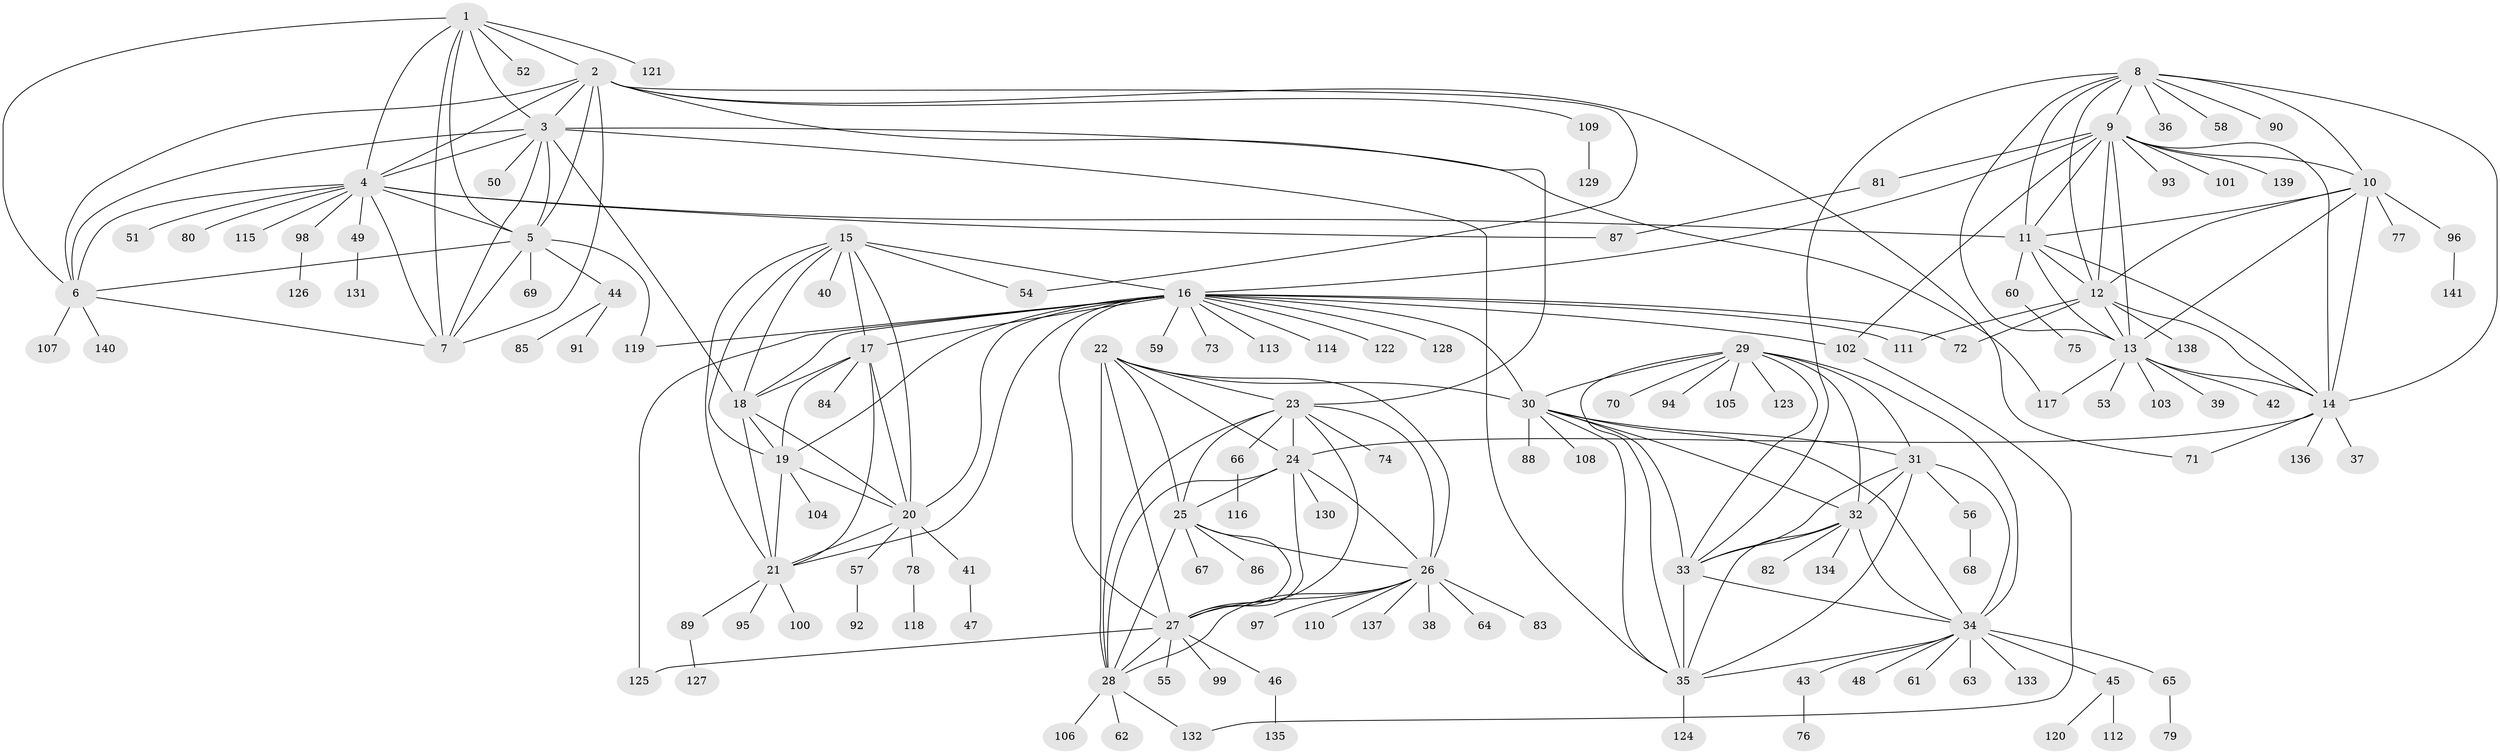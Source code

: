 // coarse degree distribution, {4: 0.06976744186046512, 3: 0.09302325581395349, 1: 0.5348837209302325, 8: 0.023255813953488372, 5: 0.023255813953488372, 12: 0.023255813953488372, 2: 0.13953488372093023, 13: 0.023255813953488372, 11: 0.023255813953488372, 9: 0.023255813953488372, 7: 0.023255813953488372}
// Generated by graph-tools (version 1.1) at 2025/37/03/04/25 23:37:47]
// undirected, 141 vertices, 231 edges
graph export_dot {
  node [color=gray90,style=filled];
  1;
  2;
  3;
  4;
  5;
  6;
  7;
  8;
  9;
  10;
  11;
  12;
  13;
  14;
  15;
  16;
  17;
  18;
  19;
  20;
  21;
  22;
  23;
  24;
  25;
  26;
  27;
  28;
  29;
  30;
  31;
  32;
  33;
  34;
  35;
  36;
  37;
  38;
  39;
  40;
  41;
  42;
  43;
  44;
  45;
  46;
  47;
  48;
  49;
  50;
  51;
  52;
  53;
  54;
  55;
  56;
  57;
  58;
  59;
  60;
  61;
  62;
  63;
  64;
  65;
  66;
  67;
  68;
  69;
  70;
  71;
  72;
  73;
  74;
  75;
  76;
  77;
  78;
  79;
  80;
  81;
  82;
  83;
  84;
  85;
  86;
  87;
  88;
  89;
  90;
  91;
  92;
  93;
  94;
  95;
  96;
  97;
  98;
  99;
  100;
  101;
  102;
  103;
  104;
  105;
  106;
  107;
  108;
  109;
  110;
  111;
  112;
  113;
  114;
  115;
  116;
  117;
  118;
  119;
  120;
  121;
  122;
  123;
  124;
  125;
  126;
  127;
  128;
  129;
  130;
  131;
  132;
  133;
  134;
  135;
  136;
  137;
  138;
  139;
  140;
  141;
  1 -- 2;
  1 -- 3;
  1 -- 4;
  1 -- 5;
  1 -- 6;
  1 -- 7;
  1 -- 52;
  1 -- 121;
  2 -- 3;
  2 -- 4;
  2 -- 5;
  2 -- 6;
  2 -- 7;
  2 -- 23;
  2 -- 54;
  2 -- 71;
  2 -- 109;
  3 -- 4;
  3 -- 5;
  3 -- 6;
  3 -- 7;
  3 -- 18;
  3 -- 35;
  3 -- 50;
  3 -- 117;
  4 -- 5;
  4 -- 6;
  4 -- 7;
  4 -- 11;
  4 -- 49;
  4 -- 51;
  4 -- 80;
  4 -- 87;
  4 -- 98;
  4 -- 115;
  5 -- 6;
  5 -- 7;
  5 -- 44;
  5 -- 69;
  5 -- 119;
  6 -- 7;
  6 -- 107;
  6 -- 140;
  8 -- 9;
  8 -- 10;
  8 -- 11;
  8 -- 12;
  8 -- 13;
  8 -- 14;
  8 -- 33;
  8 -- 36;
  8 -- 58;
  8 -- 90;
  9 -- 10;
  9 -- 11;
  9 -- 12;
  9 -- 13;
  9 -- 14;
  9 -- 16;
  9 -- 81;
  9 -- 93;
  9 -- 101;
  9 -- 102;
  9 -- 139;
  10 -- 11;
  10 -- 12;
  10 -- 13;
  10 -- 14;
  10 -- 77;
  10 -- 96;
  11 -- 12;
  11 -- 13;
  11 -- 14;
  11 -- 60;
  12 -- 13;
  12 -- 14;
  12 -- 72;
  12 -- 111;
  12 -- 138;
  13 -- 14;
  13 -- 39;
  13 -- 42;
  13 -- 53;
  13 -- 103;
  13 -- 117;
  14 -- 24;
  14 -- 37;
  14 -- 71;
  14 -- 136;
  15 -- 16;
  15 -- 17;
  15 -- 18;
  15 -- 19;
  15 -- 20;
  15 -- 21;
  15 -- 40;
  15 -- 54;
  16 -- 17;
  16 -- 18;
  16 -- 19;
  16 -- 20;
  16 -- 21;
  16 -- 27;
  16 -- 30;
  16 -- 59;
  16 -- 72;
  16 -- 73;
  16 -- 102;
  16 -- 111;
  16 -- 113;
  16 -- 114;
  16 -- 119;
  16 -- 122;
  16 -- 125;
  16 -- 128;
  17 -- 18;
  17 -- 19;
  17 -- 20;
  17 -- 21;
  17 -- 84;
  18 -- 19;
  18 -- 20;
  18 -- 21;
  19 -- 20;
  19 -- 21;
  19 -- 104;
  20 -- 21;
  20 -- 41;
  20 -- 57;
  20 -- 78;
  21 -- 89;
  21 -- 95;
  21 -- 100;
  22 -- 23;
  22 -- 24;
  22 -- 25;
  22 -- 26;
  22 -- 27;
  22 -- 28;
  22 -- 30;
  23 -- 24;
  23 -- 25;
  23 -- 26;
  23 -- 27;
  23 -- 28;
  23 -- 66;
  23 -- 74;
  24 -- 25;
  24 -- 26;
  24 -- 27;
  24 -- 28;
  24 -- 130;
  25 -- 26;
  25 -- 27;
  25 -- 28;
  25 -- 67;
  25 -- 86;
  26 -- 27;
  26 -- 28;
  26 -- 38;
  26 -- 64;
  26 -- 83;
  26 -- 97;
  26 -- 110;
  26 -- 137;
  27 -- 28;
  27 -- 46;
  27 -- 55;
  27 -- 99;
  27 -- 125;
  28 -- 62;
  28 -- 106;
  28 -- 132;
  29 -- 30;
  29 -- 31;
  29 -- 32;
  29 -- 33;
  29 -- 34;
  29 -- 35;
  29 -- 70;
  29 -- 94;
  29 -- 105;
  29 -- 123;
  30 -- 31;
  30 -- 32;
  30 -- 33;
  30 -- 34;
  30 -- 35;
  30 -- 88;
  30 -- 108;
  31 -- 32;
  31 -- 33;
  31 -- 34;
  31 -- 35;
  31 -- 56;
  32 -- 33;
  32 -- 34;
  32 -- 35;
  32 -- 82;
  32 -- 134;
  33 -- 34;
  33 -- 35;
  34 -- 35;
  34 -- 43;
  34 -- 45;
  34 -- 48;
  34 -- 61;
  34 -- 63;
  34 -- 65;
  34 -- 133;
  35 -- 124;
  41 -- 47;
  43 -- 76;
  44 -- 85;
  44 -- 91;
  45 -- 112;
  45 -- 120;
  46 -- 135;
  49 -- 131;
  56 -- 68;
  57 -- 92;
  60 -- 75;
  65 -- 79;
  66 -- 116;
  78 -- 118;
  81 -- 87;
  89 -- 127;
  96 -- 141;
  98 -- 126;
  102 -- 132;
  109 -- 129;
}
